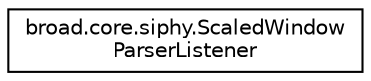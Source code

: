 digraph "Graphical Class Hierarchy"
{
  edge [fontname="Helvetica",fontsize="10",labelfontname="Helvetica",labelfontsize="10"];
  node [fontname="Helvetica",fontsize="10",shape=record];
  rankdir="LR";
  Node1 [label="broad.core.siphy.ScaledWindow\lParserListener",height=0.2,width=0.4,color="black", fillcolor="white", style="filled",URL="$interfacebroad_1_1core_1_1siphy_1_1_scaled_window_parser_listener.html"];
}
